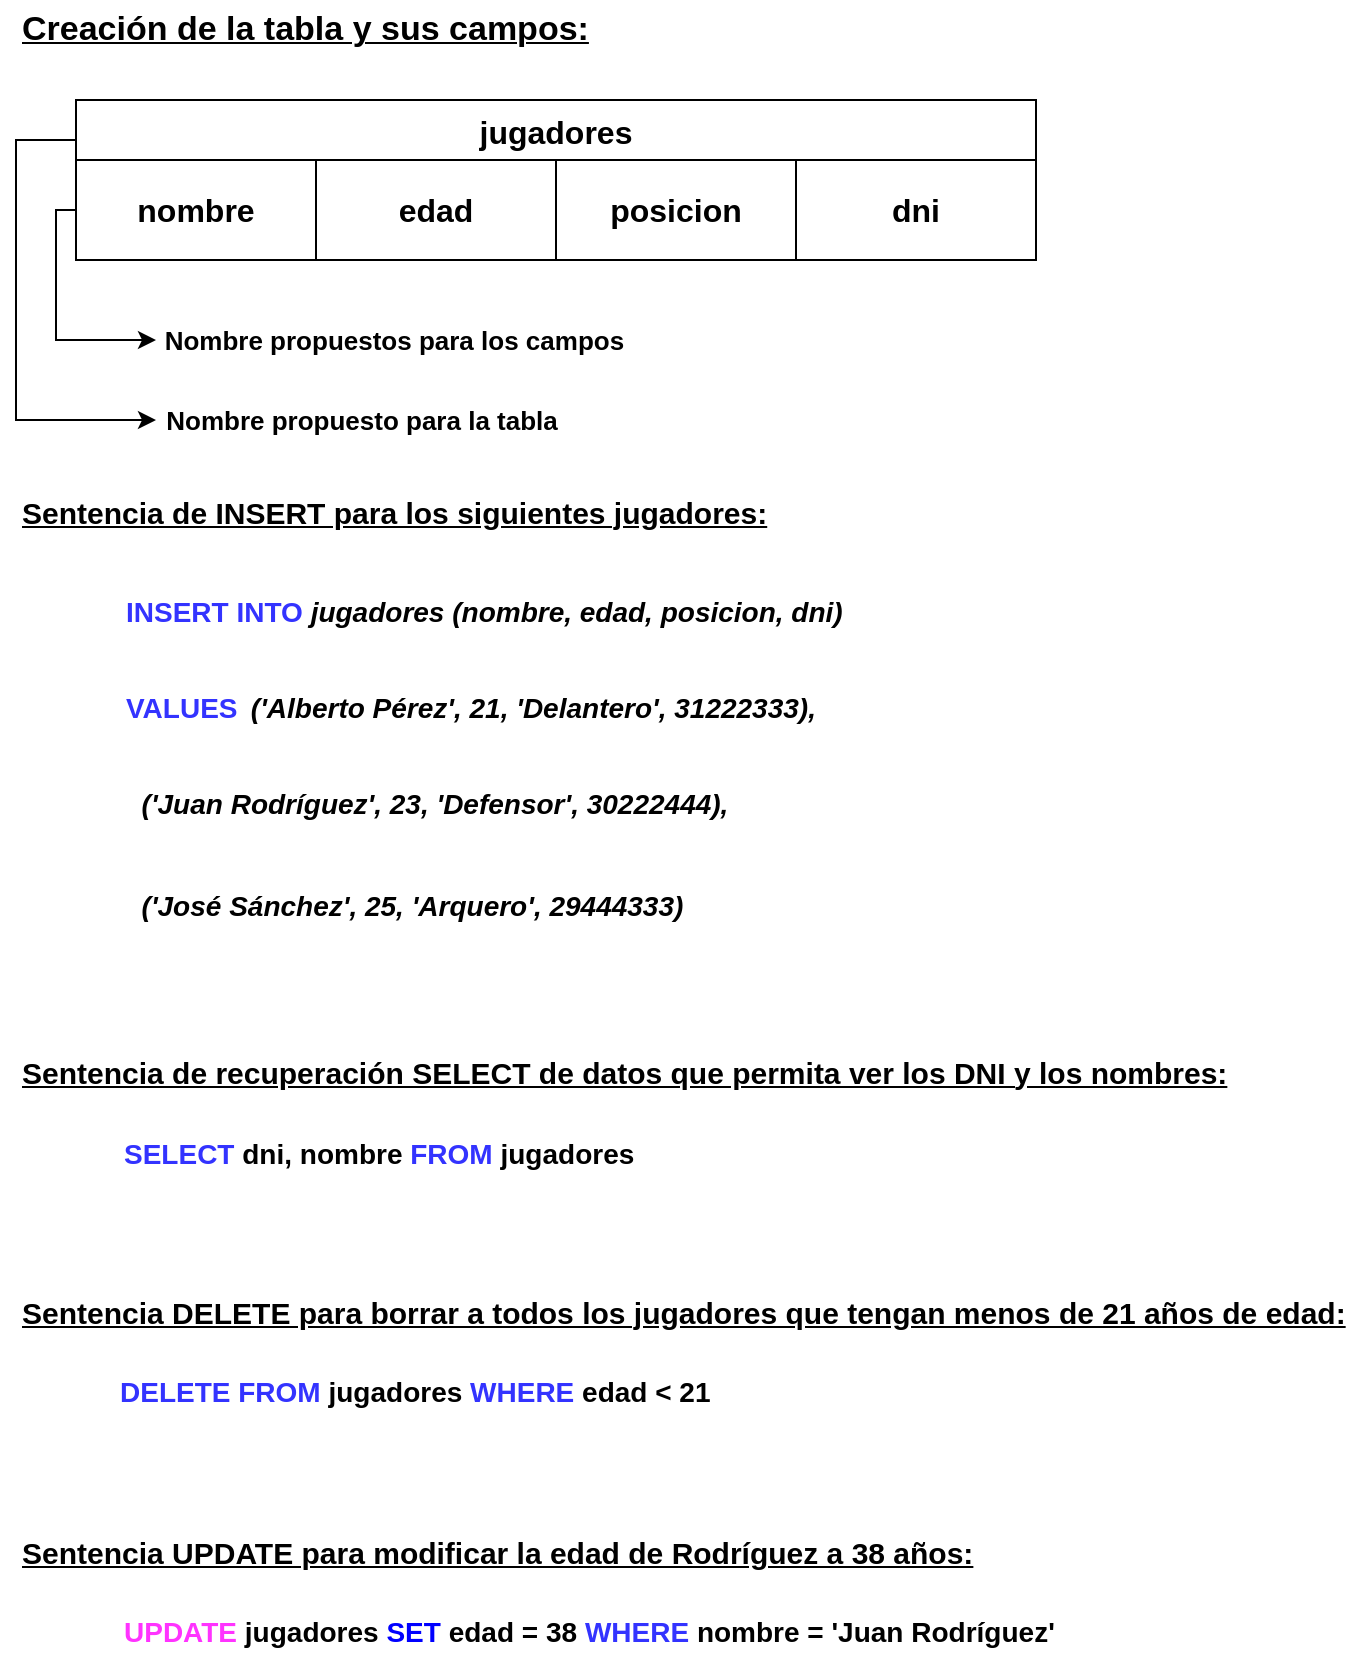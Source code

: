 <mxfile version="21.2.4" type="device">
  <diagram name="Página-1" id="UenHoyJcgVXuHnqiUs9d">
    <mxGraphModel dx="1377" dy="796" grid="1" gridSize="10" guides="1" tooltips="1" connect="1" arrows="1" fold="1" page="1" pageScale="1" pageWidth="827" pageHeight="1169" math="0" shadow="0">
      <root>
        <mxCell id="0" />
        <mxCell id="1" parent="0" />
        <mxCell id="lKinlsTaNDH3KqSZ1i0x-56" style="edgeStyle=orthogonalEdgeStyle;rounded=0;orthogonalLoop=1;jettySize=auto;html=1;exitX=0;exitY=0.25;exitDx=0;exitDy=0;" edge="1" parent="1" source="lKinlsTaNDH3KqSZ1i0x-35">
          <mxGeometry relative="1" as="geometry">
            <mxPoint x="148" y="300" as="targetPoint" />
            <Array as="points">
              <mxPoint x="78" y="160" />
              <mxPoint x="78" y="300" />
              <mxPoint x="138" y="300" />
            </Array>
          </mxGeometry>
        </mxCell>
        <mxCell id="lKinlsTaNDH3KqSZ1i0x-35" value="jugadores" style="shape=table;startSize=30;container=1;collapsible=0;childLayout=tableLayout;strokeColor=default;fontSize=16;fontStyle=1" vertex="1" parent="1">
          <mxGeometry x="108" y="140" width="480" height="80" as="geometry" />
        </mxCell>
        <mxCell id="lKinlsTaNDH3KqSZ1i0x-36" value="" style="shape=tableRow;horizontal=0;startSize=0;swimlaneHead=0;swimlaneBody=0;strokeColor=inherit;top=0;left=0;bottom=0;right=0;collapsible=0;dropTarget=0;fillColor=none;points=[[0,0.5],[1,0.5]];portConstraint=eastwest;fontSize=16;" vertex="1" parent="lKinlsTaNDH3KqSZ1i0x-35">
          <mxGeometry y="30" width="480" height="50" as="geometry" />
        </mxCell>
        <mxCell id="lKinlsTaNDH3KqSZ1i0x-37" value="&lt;b&gt;nombre&lt;/b&gt;" style="shape=partialRectangle;html=1;whiteSpace=wrap;connectable=0;strokeColor=inherit;overflow=hidden;fillColor=none;top=0;left=0;bottom=0;right=0;pointerEvents=1;fontSize=16;" vertex="1" parent="lKinlsTaNDH3KqSZ1i0x-36">
          <mxGeometry width="120" height="50" as="geometry">
            <mxRectangle width="120" height="50" as="alternateBounds" />
          </mxGeometry>
        </mxCell>
        <mxCell id="lKinlsTaNDH3KqSZ1i0x-38" value="&lt;b&gt;edad&lt;/b&gt;" style="shape=partialRectangle;html=1;whiteSpace=wrap;connectable=0;strokeColor=inherit;overflow=hidden;fillColor=none;top=0;left=0;bottom=0;right=0;pointerEvents=1;fontSize=16;" vertex="1" parent="lKinlsTaNDH3KqSZ1i0x-36">
          <mxGeometry x="120" width="120" height="50" as="geometry">
            <mxRectangle width="120" height="50" as="alternateBounds" />
          </mxGeometry>
        </mxCell>
        <mxCell id="lKinlsTaNDH3KqSZ1i0x-39" value="&lt;b&gt;posicion&lt;/b&gt;" style="shape=partialRectangle;html=1;whiteSpace=wrap;connectable=0;strokeColor=inherit;overflow=hidden;fillColor=none;top=0;left=0;bottom=0;right=0;pointerEvents=1;fontSize=16;" vertex="1" parent="lKinlsTaNDH3KqSZ1i0x-36">
          <mxGeometry x="240" width="120" height="50" as="geometry">
            <mxRectangle width="120" height="50" as="alternateBounds" />
          </mxGeometry>
        </mxCell>
        <mxCell id="lKinlsTaNDH3KqSZ1i0x-53" value="&lt;b&gt;dni&lt;/b&gt;" style="shape=partialRectangle;html=1;whiteSpace=wrap;connectable=0;strokeColor=inherit;overflow=hidden;fillColor=none;top=0;left=0;bottom=0;right=0;pointerEvents=1;fontSize=16;" vertex="1" parent="lKinlsTaNDH3KqSZ1i0x-36">
          <mxGeometry x="360" width="120" height="50" as="geometry">
            <mxRectangle width="120" height="50" as="alternateBounds" />
          </mxGeometry>
        </mxCell>
        <mxCell id="lKinlsTaNDH3KqSZ1i0x-57" style="edgeStyle=orthogonalEdgeStyle;rounded=0;orthogonalLoop=1;jettySize=auto;html=1;exitX=0;exitY=0.5;exitDx=0;exitDy=0;" edge="1" parent="1" source="lKinlsTaNDH3KqSZ1i0x-36">
          <mxGeometry relative="1" as="geometry">
            <mxPoint x="148" y="260" as="targetPoint" />
            <Array as="points">
              <mxPoint x="98" y="195" />
              <mxPoint x="98" y="260" />
              <mxPoint x="148" y="260" />
            </Array>
          </mxGeometry>
        </mxCell>
        <mxCell id="lKinlsTaNDH3KqSZ1i0x-58" value="&lt;font style=&quot;font-size: 13px;&quot;&gt;&lt;b&gt;Nombre propuestos para los campos&amp;nbsp;&lt;/b&gt;&lt;/font&gt;" style="text;html=1;strokeColor=none;fillColor=none;align=center;verticalAlign=middle;whiteSpace=wrap;rounded=0;" vertex="1" parent="1">
          <mxGeometry x="149" y="245" width="240" height="30" as="geometry" />
        </mxCell>
        <mxCell id="lKinlsTaNDH3KqSZ1i0x-59" value="&lt;font style=&quot;font-size: 13px;&quot;&gt;&lt;b&gt;Nombre propuesto para la tabla&lt;/b&gt;&lt;/font&gt;" style="text;html=1;strokeColor=none;fillColor=none;align=center;verticalAlign=middle;whiteSpace=wrap;rounded=0;" vertex="1" parent="1">
          <mxGeometry x="151" y="285" width="200" height="30" as="geometry" />
        </mxCell>
        <mxCell id="lKinlsTaNDH3KqSZ1i0x-62" value="&lt;h1 style=&quot;&quot;&gt;&lt;p style=&quot;font-size: 14px; border-color: var(--border-color); line-height: 20.8px;&quot;&gt;&lt;font color=&quot;#3333ff&quot;&gt;INSERT INTO&lt;/font&gt; &lt;i&gt;jugadores (nombre, edad, posicion, dni)&lt;/i&gt;&lt;/p&gt;&lt;p style=&quot;border-color: var(--border-color); line-height: 20.8px;&quot;&gt;&lt;span style=&quot;background-color: initial;&quot;&gt;&lt;font style=&quot;font-size: 14px;&quot; color=&quot;#3333ff&quot;&gt;VALUES&lt;/font&gt; &lt;i style=&quot;&quot;&gt;&lt;span style=&quot;font-size: 14px;&quot;&gt;(&#39;Alberto Pérez&#39;, 21, &#39;Delantero&#39;, 31222333),&lt;/span&gt;&lt;/i&gt;&lt;/span&gt;&lt;i style=&quot;font-size: 14px;&quot;&gt;&lt;br&gt;&lt;/i&gt;&lt;/p&gt;&lt;p style=&quot;border-color: var(--border-color); line-height: 20.8px;&quot;&gt;&lt;span style=&quot;background-color: initial;&quot;&gt;&lt;i style=&quot;&quot;&gt;&lt;span style=&quot;font-size: 14px;&quot;&gt;	&lt;/span&gt;&lt;span style=&quot;font-size: 14px;&quot;&gt;	&lt;/span&gt;&lt;span style=&quot;font-size: 14px; white-space: pre;&quot;&gt;	&lt;/span&gt;&lt;span style=&quot;font-size: 14px; white-space: pre;&quot;&gt;	&lt;/span&gt;&lt;span style=&quot;font-size: 14px;&quot;&gt;(&#39;Juan Rodríguez&#39;, 23, &#39;Defensor&#39;, 30222444),&amp;nbsp;&lt;/span&gt;&lt;/i&gt;&lt;/span&gt;&lt;br&gt;&lt;/p&gt;&lt;i&gt;&lt;font style=&quot;&quot;&gt;&lt;span style=&quot;font-size: 14px; white-space: pre;&quot;&gt;	&lt;/span&gt;&lt;span style=&quot;font-size: 14px; white-space: pre;&quot;&gt;	&lt;/span&gt;&lt;span style=&quot;font-size: 14px;&quot;&gt;(&#39;José Sánchez&#39;, 25, &#39;Arquero&#39;, 29444333)&lt;/span&gt;&lt;/font&gt;&lt;/i&gt;&lt;/h1&gt;" style="text;html=1;strokeColor=none;fillColor=none;spacing=5;spacingTop=-20;whiteSpace=wrap;overflow=hidden;rounded=0;" vertex="1" parent="1">
          <mxGeometry x="128" y="380" width="540" height="181" as="geometry" />
        </mxCell>
        <mxCell id="lKinlsTaNDH3KqSZ1i0x-63" value="&lt;b style=&quot;border-color: var(--border-color);&quot;&gt;&lt;font style=&quot;border-color: var(--border-color);&quot; size=&quot;1&quot;&gt;&lt;u style=&quot;border-color: var(--border-color); font-size: 15px;&quot;&gt;Sentencia de INSERT para los siguientes jugadores:&lt;/u&gt;&lt;/font&gt;&lt;/b&gt;" style="text;html=1;strokeColor=none;fillColor=none;align=left;verticalAlign=middle;whiteSpace=wrap;rounded=0;" vertex="1" parent="1">
          <mxGeometry x="79" y="331" width="430" height="30" as="geometry" />
        </mxCell>
        <mxCell id="lKinlsTaNDH3KqSZ1i0x-64" value="&lt;font size=&quot;1&quot; style=&quot;&quot;&gt;&lt;u style=&quot;&quot;&gt;&lt;b style=&quot;font-size: 17px;&quot;&gt;Creación&amp;nbsp;de la tabla y sus campos:&lt;/b&gt;&lt;/u&gt;&lt;/font&gt;" style="text;html=1;strokeColor=none;fillColor=none;align=left;verticalAlign=middle;whiteSpace=wrap;rounded=0;" vertex="1" parent="1">
          <mxGeometry x="79" y="90" width="311" height="30" as="geometry" />
        </mxCell>
        <mxCell id="lKinlsTaNDH3KqSZ1i0x-65" value="&lt;b style=&quot;border-color: var(--border-color);&quot;&gt;&lt;font style=&quot;border-color: var(--border-color);&quot; size=&quot;1&quot;&gt;&lt;u style=&quot;border-color: var(--border-color); font-size: 15px;&quot;&gt;Sentencia de recuperación SELECT de datos que permita ver los DNI y los nombres:&lt;/u&gt;&lt;/font&gt;&lt;/b&gt;" style="text;html=1;strokeColor=none;fillColor=none;align=left;verticalAlign=middle;whiteSpace=wrap;rounded=0;" vertex="1" parent="1">
          <mxGeometry x="79" y="611" width="610" height="30" as="geometry" />
        </mxCell>
        <mxCell id="lKinlsTaNDH3KqSZ1i0x-66" value="&lt;font style=&quot;font-size: 14px;&quot;&gt;&lt;b&gt;&lt;font color=&quot;#3333ff&quot;&gt;SELECT &lt;/font&gt;dni, nombre &lt;font color=&quot;#3333ff&quot;&gt;FROM &lt;/font&gt;jugadores&lt;/b&gt;&lt;/font&gt;" style="text;html=1;strokeColor=none;fillColor=none;align=left;verticalAlign=middle;whiteSpace=wrap;rounded=0;" vertex="1" parent="1">
          <mxGeometry x="130" y="652" width="260" height="30" as="geometry" />
        </mxCell>
        <mxCell id="lKinlsTaNDH3KqSZ1i0x-67" value="&lt;font size=&quot;1&quot; style=&quot;&quot;&gt;&lt;b style=&quot;&quot;&gt;&lt;u style=&quot;font-size: 15px;&quot;&gt;Sentencia DELETE para borrar a todos los jugadores que tengan menos de 21 años de edad:&lt;/u&gt;&lt;/b&gt;&lt;/font&gt;" style="text;html=1;strokeColor=none;fillColor=none;align=left;verticalAlign=middle;whiteSpace=wrap;rounded=0;" vertex="1" parent="1">
          <mxGeometry x="79" y="731" width="670" height="30" as="geometry" />
        </mxCell>
        <mxCell id="lKinlsTaNDH3KqSZ1i0x-69" value="&lt;font style=&quot;font-size: 14px;&quot;&gt;&lt;b&gt;&lt;font color=&quot;#3333ff&quot;&gt;DELETE FROM &lt;/font&gt;jugadores &lt;font color=&quot;#3333ff&quot;&gt;WHERE &lt;/font&gt;edad &amp;lt; 21&lt;/b&gt;&lt;/font&gt;" style="text;html=1;strokeColor=none;fillColor=none;align=left;verticalAlign=middle;whiteSpace=wrap;rounded=0;" vertex="1" parent="1">
          <mxGeometry x="128" y="771" width="321" height="30" as="geometry" />
        </mxCell>
        <mxCell id="lKinlsTaNDH3KqSZ1i0x-70" value="&lt;u&gt;&lt;font size=&quot;1&quot; style=&quot;&quot;&gt;&lt;b style=&quot;font-size: 15px;&quot;&gt;Sentencia UPDATE para modificar la edad de Rodríguez&amp;nbsp;a 38 años:&lt;/b&gt;&lt;/font&gt;&lt;/u&gt;" style="text;html=1;strokeColor=none;fillColor=none;align=left;verticalAlign=middle;whiteSpace=wrap;rounded=0;" vertex="1" parent="1">
          <mxGeometry x="79" y="851" width="620" height="30" as="geometry" />
        </mxCell>
        <mxCell id="lKinlsTaNDH3KqSZ1i0x-71" value="&lt;font style=&quot;&quot;&gt;&lt;font style=&quot;font-size: 14px; font-weight: bold;&quot; color=&quot;#ff33ff&quot;&gt;UPDATE &lt;/font&gt;&lt;span style=&quot;font-size: 14px;&quot;&gt;&lt;b&gt;jugadores &lt;/b&gt;&lt;/span&gt;&lt;font style=&quot;font-size: 14px; font-weight: bold;&quot; color=&quot;#0000ff&quot;&gt;SET &lt;/font&gt;&lt;span style=&quot;font-size: 14px;&quot;&gt;&lt;b&gt;edad = 38 &lt;/b&gt;&lt;/span&gt;&lt;font style=&quot;font-size: 14px; font-weight: bold;&quot; color=&quot;#3333ff&quot;&gt;WHERE &lt;/font&gt;&lt;span style=&quot;font-size: 14px;&quot;&gt;&lt;b&gt;nombre = &#39;Juan Rodríguez&#39;&lt;/b&gt;&lt;/span&gt;&lt;/font&gt;" style="text;html=1;strokeColor=none;fillColor=none;align=left;verticalAlign=middle;whiteSpace=wrap;rounded=0;" vertex="1" parent="1">
          <mxGeometry x="130" y="891" width="490" height="30" as="geometry" />
        </mxCell>
      </root>
    </mxGraphModel>
  </diagram>
</mxfile>

